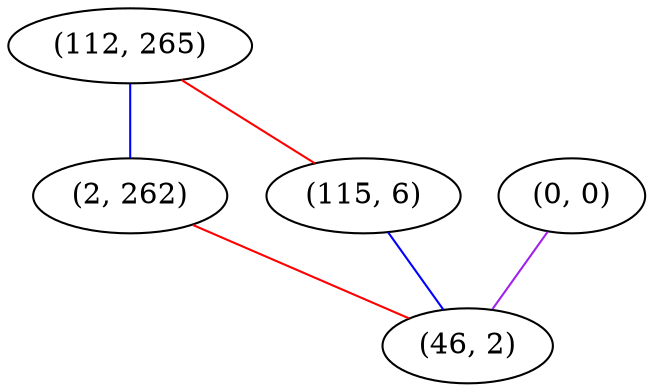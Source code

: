 graph "" {
"(112, 265)";
"(0, 0)";
"(2, 262)";
"(115, 6)";
"(46, 2)";
"(112, 265)" -- "(2, 262)"  [color=blue, key=0, weight=3];
"(112, 265)" -- "(115, 6)"  [color=red, key=0, weight=1];
"(0, 0)" -- "(46, 2)"  [color=purple, key=0, weight=4];
"(2, 262)" -- "(46, 2)"  [color=red, key=0, weight=1];
"(115, 6)" -- "(46, 2)"  [color=blue, key=0, weight=3];
}
